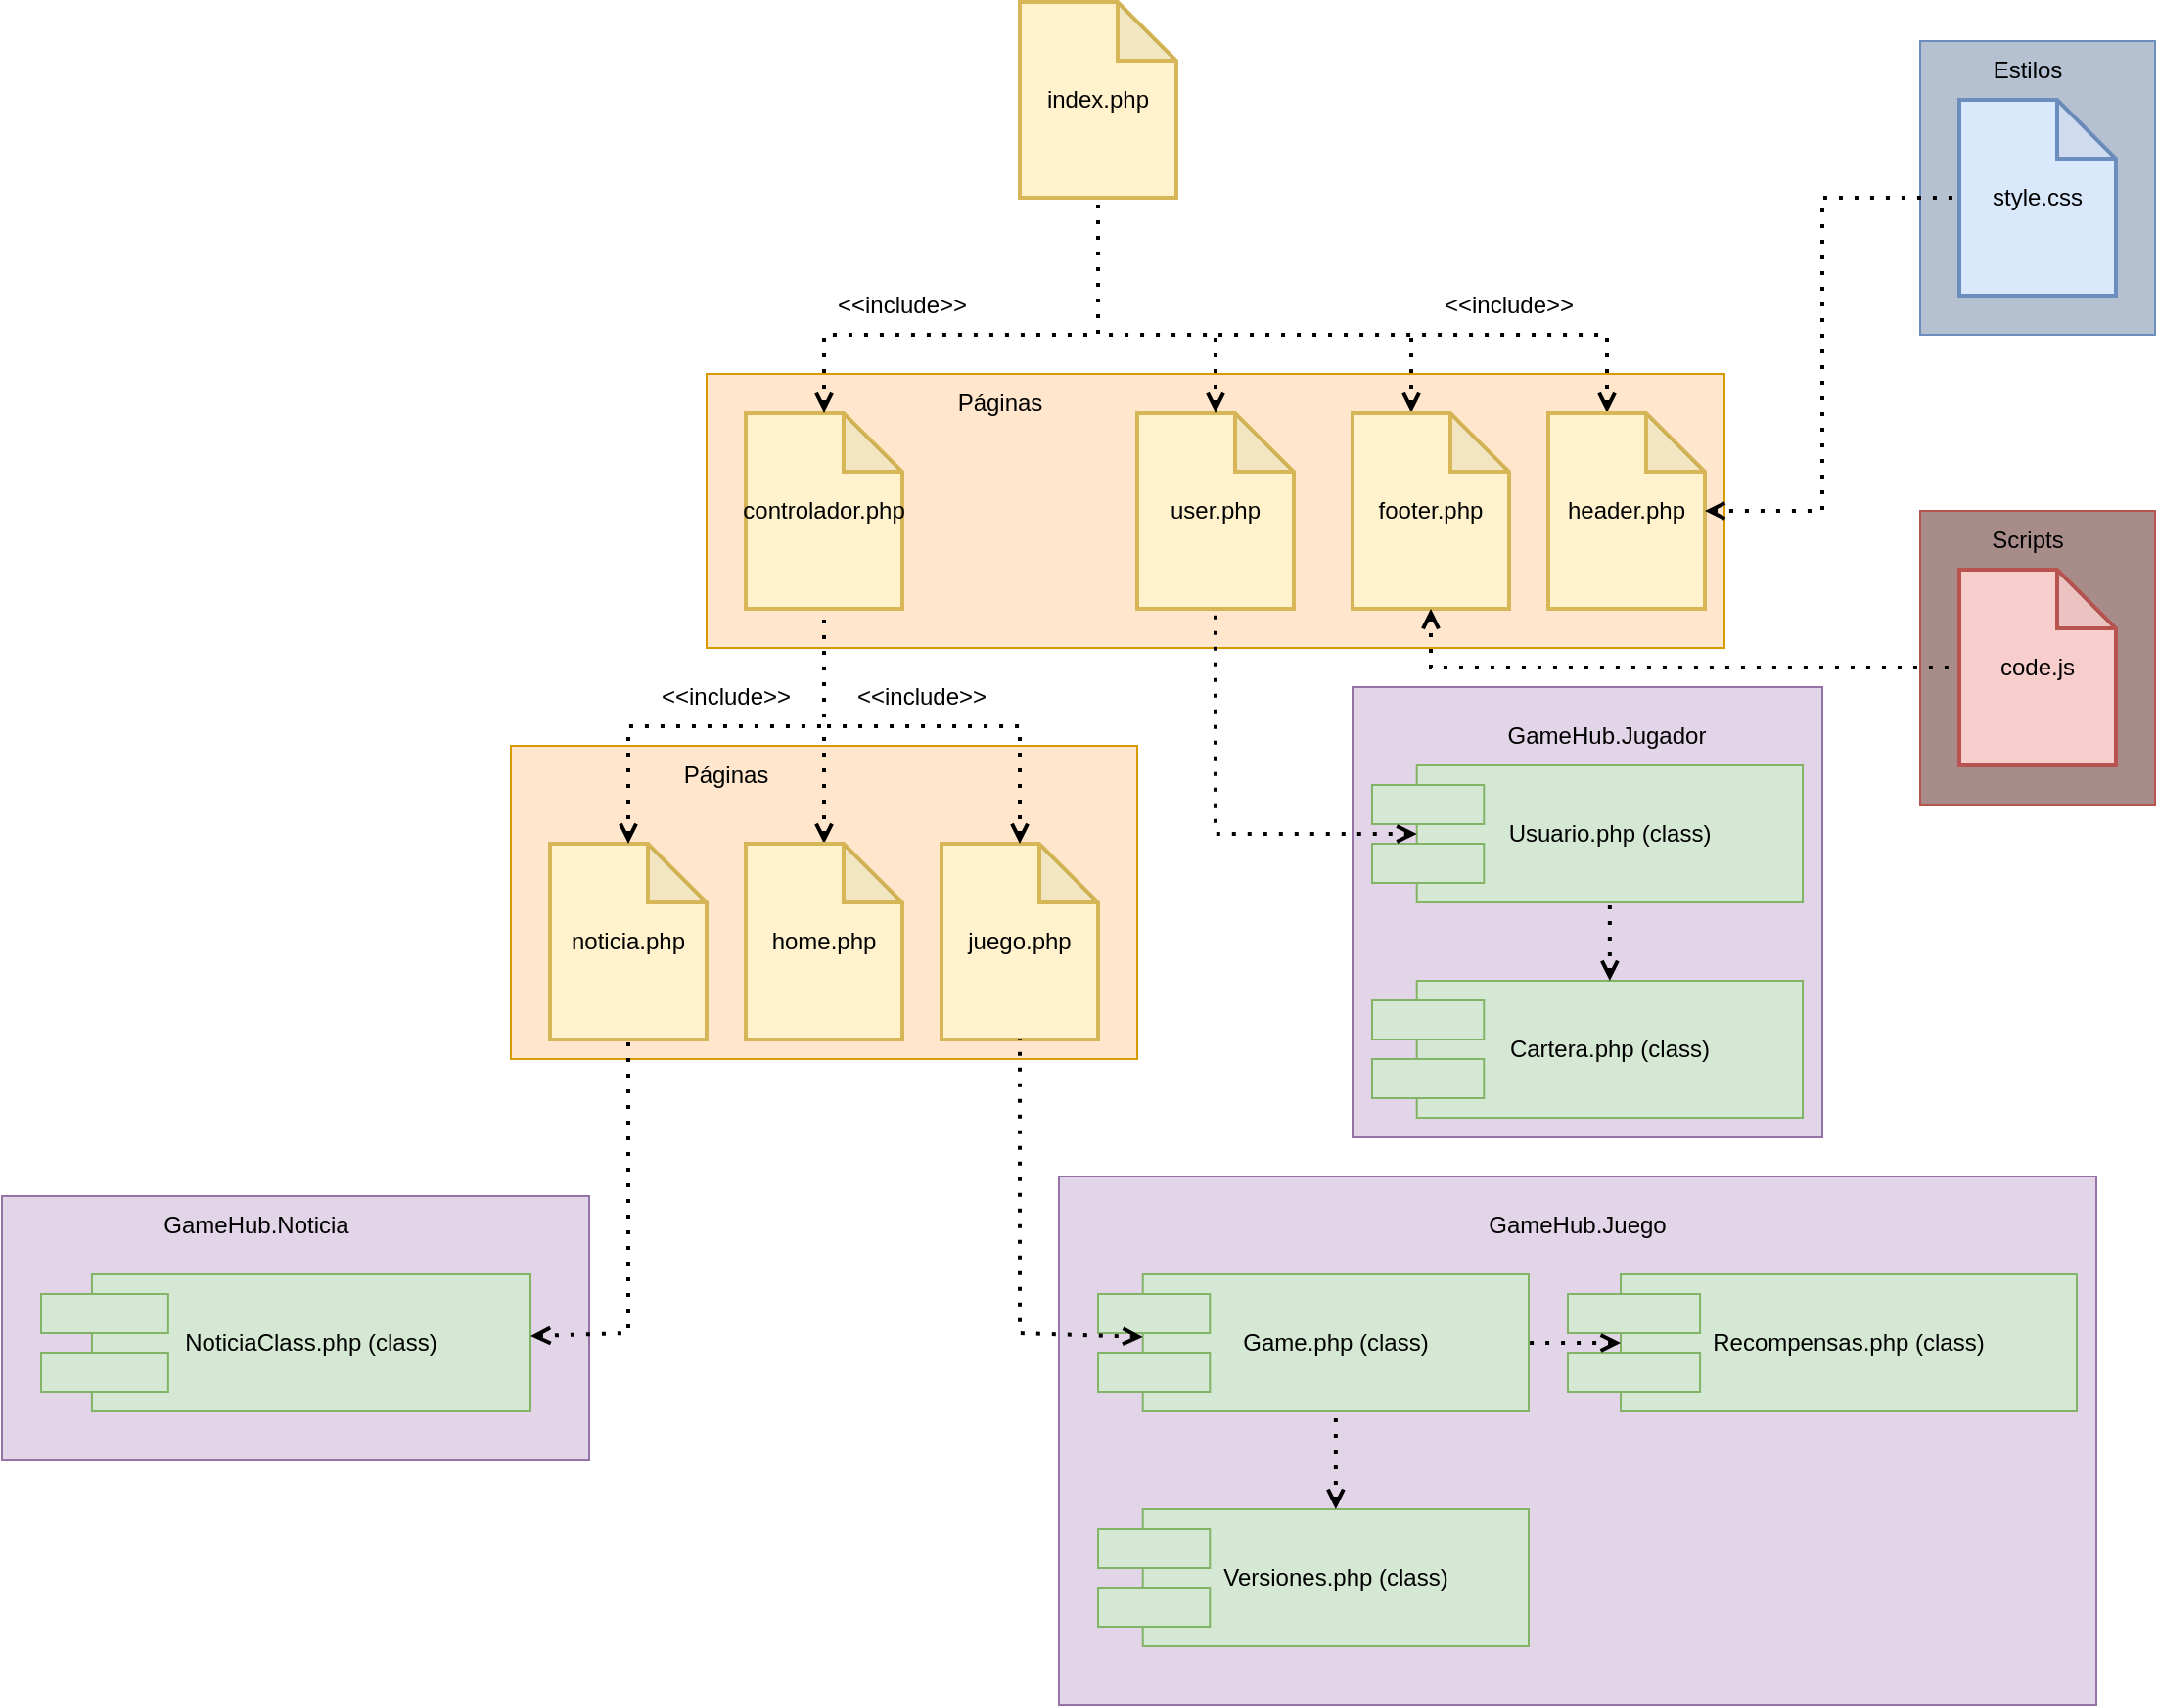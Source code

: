 <mxfile version="20.0.1" type="device"><diagram id="eMC-Yg3MLm0slYJ6OpYq" name="Page-1"><mxGraphModel dx="1853" dy="1972" grid="1" gridSize="10" guides="1" tooltips="1" connect="1" arrows="1" fold="1" page="1" pageScale="1" pageWidth="827" pageHeight="1169" math="0" shadow="0"><root><mxCell id="0"/><mxCell id="1" parent="0"/><mxCell id="hmX5EpJRW8ePnRjH34Wk-109" value="" style="rounded=0;whiteSpace=wrap;html=1;strokeWidth=1;fillColor=#A88C8A;strokeColor=#b85450;shadow=0;glass=0;" vertex="1" parent="1"><mxGeometry x="740" y="250" width="120" height="150" as="geometry"/></mxCell><mxCell id="hmX5EpJRW8ePnRjH34Wk-107" value="" style="rounded=0;whiteSpace=wrap;html=1;strokeWidth=1;fillColor=#B5C1D1;strokeColor=#6c8ebf;shadow=0;glass=0;" vertex="1" parent="1"><mxGeometry x="740" y="10" width="120" height="150" as="geometry"/></mxCell><mxCell id="hmX5EpJRW8ePnRjH34Wk-69" value="" style="rounded=0;whiteSpace=wrap;html=1;strokeWidth=1;fillColor=#e1d5e7;strokeColor=#9673a6;shadow=0;glass=0;" vertex="1" parent="1"><mxGeometry x="-240" y="600" width="300" height="135" as="geometry"/></mxCell><mxCell id="hmX5EpJRW8ePnRjH34Wk-67" value="" style="rounded=0;whiteSpace=wrap;html=1;strokeWidth=1;fillColor=#e1d5e7;strokeColor=#9673a6;shadow=0;glass=0;" vertex="1" parent="1"><mxGeometry x="300" y="590" width="530" height="270" as="geometry"/></mxCell><mxCell id="hmX5EpJRW8ePnRjH34Wk-63" value="" style="rounded=0;whiteSpace=wrap;html=1;strokeWidth=1;fillColor=#e1d5e7;strokeColor=#9673a6;shadow=0;glass=0;" vertex="1" parent="1"><mxGeometry x="450" y="340" width="240" height="230" as="geometry"/></mxCell><mxCell id="hmX5EpJRW8ePnRjH34Wk-21" value="" style="rounded=0;whiteSpace=wrap;html=1;strokeWidth=1;fillColor=#ffe6cc;strokeColor=#d79b00;shadow=0;glass=0;" vertex="1" parent="1"><mxGeometry x="20" y="370" width="320" height="160" as="geometry"/></mxCell><mxCell id="hmX5EpJRW8ePnRjH34Wk-10" value="" style="rounded=0;whiteSpace=wrap;html=1;strokeWidth=1;fillColor=#ffe6cc;strokeColor=#d79b00;shadow=0;glass=0;" vertex="1" parent="1"><mxGeometry x="120" y="180" width="520" height="140" as="geometry"/></mxCell><mxCell id="hmX5EpJRW8ePnRjH34Wk-1" value="index.php" style="shape=note;whiteSpace=wrap;html=1;backgroundOutline=1;darkOpacity=0.05;fillColor=#fff2cc;strokeColor=#d6b656;strokeWidth=2;" vertex="1" parent="1"><mxGeometry x="280" y="-10" width="80" height="100" as="geometry"/></mxCell><mxCell id="hmX5EpJRW8ePnRjH34Wk-3" value="controlador.php" style="shape=note;whiteSpace=wrap;html=1;backgroundOutline=1;darkOpacity=0.05;fillColor=#fff2cc;strokeColor=#d6b656;strokeWidth=2;" vertex="1" parent="1"><mxGeometry x="140" y="200" width="80" height="100" as="geometry"/></mxCell><mxCell id="hmX5EpJRW8ePnRjH34Wk-6" value="" style="endArrow=none;dashed=1;html=1;dashPattern=1 3;strokeWidth=2;rounded=0;startArrow=open;startFill=0;" edge="1" parent="1" target="hmX5EpJRW8ePnRjH34Wk-1"><mxGeometry width="50" height="50" relative="1" as="geometry"><mxPoint x="580" y="200" as="sourcePoint"/><mxPoint x="280" y="180" as="targetPoint"/><Array as="points"><mxPoint x="580" y="160"/><mxPoint x="420" y="160"/><mxPoint x="320" y="160"/></Array></mxGeometry></mxCell><mxCell id="hmX5EpJRW8ePnRjH34Wk-8" value="" style="endArrow=none;dashed=1;html=1;dashPattern=1 3;strokeWidth=2;rounded=0;startArrow=open;startFill=0;" edge="1" parent="1"><mxGeometry width="50" height="50" relative="1" as="geometry"><mxPoint x="480" y="200" as="sourcePoint"/><mxPoint x="480" y="160" as="targetPoint"/></mxGeometry></mxCell><mxCell id="hmX5EpJRW8ePnRjH34Wk-9" value="" style="endArrow=none;dashed=1;html=1;dashPattern=1 3;strokeWidth=2;rounded=0;startArrow=open;startFill=0;" edge="1" parent="1" source="hmX5EpJRW8ePnRjH34Wk-3"><mxGeometry width="50" height="50" relative="1" as="geometry"><mxPoint x="410" y="210.0" as="sourcePoint"/><mxPoint x="320" y="160" as="targetPoint"/><Array as="points"><mxPoint x="180" y="160"/></Array></mxGeometry></mxCell><mxCell id="hmX5EpJRW8ePnRjH34Wk-11" value="&amp;lt;&amp;lt;include&amp;gt;&amp;gt;" style="text;html=1;strokeColor=none;fillColor=none;align=center;verticalAlign=middle;whiteSpace=wrap;rounded=0;shadow=0;glass=0;" vertex="1" parent="1"><mxGeometry x="500" y="130" width="60" height="30" as="geometry"/></mxCell><mxCell id="hmX5EpJRW8ePnRjH34Wk-12" value="&amp;lt;&amp;lt;include&amp;gt;&amp;gt;" style="text;html=1;strokeColor=none;fillColor=none;align=center;verticalAlign=middle;whiteSpace=wrap;rounded=0;shadow=0;glass=0;" vertex="1" parent="1"><mxGeometry x="190" y="130" width="60" height="30" as="geometry"/></mxCell><mxCell id="hmX5EpJRW8ePnRjH34Wk-13" value="juego.php" style="shape=note;whiteSpace=wrap;html=1;backgroundOutline=1;darkOpacity=0.05;fillColor=#fff2cc;strokeColor=#d6b656;strokeWidth=2;" vertex="1" parent="1"><mxGeometry x="240" y="420" width="80" height="100" as="geometry"/></mxCell><mxCell id="hmX5EpJRW8ePnRjH34Wk-14" value="" style="endArrow=none;dashed=1;html=1;dashPattern=1 3;strokeWidth=2;rounded=0;startArrow=open;startFill=0;" edge="1" parent="1" source="hmX5EpJRW8ePnRjH34Wk-13" target="hmX5EpJRW8ePnRjH34Wk-3"><mxGeometry width="50" height="50" relative="1" as="geometry"><mxPoint x="120" y="450" as="sourcePoint"/><mxPoint x="260" y="410" as="targetPoint"/><Array as="points"><mxPoint x="280" y="360"/><mxPoint x="180" y="360"/></Array></mxGeometry></mxCell><mxCell id="hmX5EpJRW8ePnRjH34Wk-15" value="&amp;lt;&amp;lt;include&amp;gt;&amp;gt;" style="text;html=1;strokeColor=none;fillColor=none;align=center;verticalAlign=middle;whiteSpace=wrap;rounded=0;shadow=0;glass=0;" vertex="1" parent="1"><mxGeometry x="200" y="330" width="60" height="30" as="geometry"/></mxCell><mxCell id="hmX5EpJRW8ePnRjH34Wk-16" value="noticia.php" style="shape=note;whiteSpace=wrap;html=1;backgroundOutline=1;darkOpacity=0.05;fillColor=#fff2cc;strokeColor=#d6b656;strokeWidth=2;" vertex="1" parent="1"><mxGeometry x="40" y="420" width="80" height="100" as="geometry"/></mxCell><mxCell id="hmX5EpJRW8ePnRjH34Wk-17" value="" style="endArrow=none;dashed=1;html=1;dashPattern=1 3;strokeWidth=2;rounded=0;startArrow=open;startFill=0;" edge="1" parent="1" source="hmX5EpJRW8ePnRjH34Wk-18"><mxGeometry width="50" height="50" relative="1" as="geometry"><mxPoint x="190" y="380" as="sourcePoint"/><mxPoint x="180" y="360" as="targetPoint"/></mxGeometry></mxCell><mxCell id="hmX5EpJRW8ePnRjH34Wk-18" value="home.php" style="shape=note;whiteSpace=wrap;html=1;backgroundOutline=1;darkOpacity=0.05;fillColor=#fff2cc;strokeColor=#d6b656;strokeWidth=2;" vertex="1" parent="1"><mxGeometry x="140" y="420" width="80" height="100" as="geometry"/></mxCell><mxCell id="hmX5EpJRW8ePnRjH34Wk-19" value="" style="endArrow=none;dashed=1;html=1;dashPattern=1 3;strokeWidth=2;rounded=0;startArrow=open;startFill=0;" edge="1" parent="1" source="hmX5EpJRW8ePnRjH34Wk-16"><mxGeometry width="50" height="50" relative="1" as="geometry"><mxPoint x="190" y="410" as="sourcePoint"/><mxPoint x="180" y="360" as="targetPoint"/><Array as="points"><mxPoint x="80" y="360"/></Array></mxGeometry></mxCell><mxCell id="hmX5EpJRW8ePnRjH34Wk-20" value="&amp;lt;&amp;lt;include&amp;gt;&amp;gt;" style="text;html=1;strokeColor=none;fillColor=none;align=center;verticalAlign=middle;whiteSpace=wrap;rounded=0;shadow=0;glass=0;" vertex="1" parent="1"><mxGeometry x="100" y="330" width="60" height="30" as="geometry"/></mxCell><mxCell id="hmX5EpJRW8ePnRjH34Wk-26" value="" style="group;fillColor=none;strokeColor=none;" vertex="1" connectable="0" parent="1"><mxGeometry x="320" y="640" width="220" height="70" as="geometry"/></mxCell><mxCell id="hmX5EpJRW8ePnRjH34Wk-22" value="Game.php (class)" style="rounded=0;whiteSpace=wrap;html=1;shadow=0;glass=0;strokeWidth=1;fillColor=#d5e8d4;strokeColor=#82b366;" vertex="1" parent="hmX5EpJRW8ePnRjH34Wk-26"><mxGeometry x="22.86" width="197.14" height="70" as="geometry"/></mxCell><mxCell id="hmX5EpJRW8ePnRjH34Wk-23" value="" style="rounded=0;whiteSpace=wrap;html=1;shadow=0;glass=0;strokeWidth=1;fillColor=#d5e8d4;strokeColor=#82b366;" vertex="1" parent="hmX5EpJRW8ePnRjH34Wk-26"><mxGeometry y="10" width="57.14" height="20" as="geometry"/></mxCell><mxCell id="hmX5EpJRW8ePnRjH34Wk-25" value="" style="rounded=0;whiteSpace=wrap;html=1;shadow=0;glass=0;strokeWidth=1;fillColor=#d5e8d4;strokeColor=#82b366;" vertex="1" parent="hmX5EpJRW8ePnRjH34Wk-26"><mxGeometry y="40" width="57.143" height="20" as="geometry"/></mxCell><mxCell id="hmX5EpJRW8ePnRjH34Wk-27" value="" style="group;fillColor=none;strokeColor=none;" vertex="1" connectable="0" parent="1"><mxGeometry x="-220" y="640" width="280" height="105" as="geometry"/></mxCell><mxCell id="hmX5EpJRW8ePnRjH34Wk-28" value="NoticiaClass.php (class)" style="rounded=0;whiteSpace=wrap;html=1;shadow=0;glass=0;strokeWidth=1;fillColor=#d5e8d4;strokeColor=#82b366;" vertex="1" parent="hmX5EpJRW8ePnRjH34Wk-27"><mxGeometry x="25.977" width="224.023" height="70" as="geometry"/></mxCell><mxCell id="hmX5EpJRW8ePnRjH34Wk-29" value="" style="rounded=0;whiteSpace=wrap;html=1;shadow=0;glass=0;strokeWidth=1;fillColor=#d5e8d4;strokeColor=#82b366;" vertex="1" parent="hmX5EpJRW8ePnRjH34Wk-27"><mxGeometry y="10" width="64.932" height="20" as="geometry"/></mxCell><mxCell id="hmX5EpJRW8ePnRjH34Wk-30" value="" style="rounded=0;whiteSpace=wrap;html=1;shadow=0;glass=0;strokeWidth=1;fillColor=#d5e8d4;strokeColor=#82b366;" vertex="1" parent="hmX5EpJRW8ePnRjH34Wk-27"><mxGeometry y="40" width="64.935" height="20" as="geometry"/></mxCell><mxCell id="hmX5EpJRW8ePnRjH34Wk-31" value="" style="group;fillColor=none;strokeColor=none;" vertex="1" connectable="0" parent="1"><mxGeometry x="320" y="760" width="220" height="70" as="geometry"/></mxCell><mxCell id="hmX5EpJRW8ePnRjH34Wk-32" value="Versiones.php (class)" style="rounded=0;whiteSpace=wrap;html=1;shadow=0;glass=0;strokeWidth=1;fillColor=#d5e8d4;strokeColor=#82b366;" vertex="1" parent="hmX5EpJRW8ePnRjH34Wk-31"><mxGeometry x="22.86" width="197.14" height="70" as="geometry"/></mxCell><mxCell id="hmX5EpJRW8ePnRjH34Wk-33" value="" style="rounded=0;whiteSpace=wrap;html=1;shadow=0;glass=0;strokeWidth=1;fillColor=#d5e8d4;strokeColor=#82b366;" vertex="1" parent="hmX5EpJRW8ePnRjH34Wk-31"><mxGeometry y="10" width="57.14" height="20" as="geometry"/></mxCell><mxCell id="hmX5EpJRW8ePnRjH34Wk-34" value="" style="rounded=0;whiteSpace=wrap;html=1;shadow=0;glass=0;strokeWidth=1;fillColor=#d5e8d4;strokeColor=#82b366;" vertex="1" parent="hmX5EpJRW8ePnRjH34Wk-31"><mxGeometry y="40" width="57.143" height="20" as="geometry"/></mxCell><mxCell id="hmX5EpJRW8ePnRjH34Wk-35" value="" style="group;fillColor=none;strokeColor=none;" vertex="1" connectable="0" parent="1"><mxGeometry x="560" y="640" width="260" height="70" as="geometry"/></mxCell><mxCell id="hmX5EpJRW8ePnRjH34Wk-36" value="Recompensas.php (class)" style="rounded=0;whiteSpace=wrap;html=1;shadow=0;glass=0;strokeWidth=1;fillColor=#d5e8d4;strokeColor=#82b366;" vertex="1" parent="hmX5EpJRW8ePnRjH34Wk-35"><mxGeometry x="27.016" width="232.984" height="70" as="geometry"/></mxCell><mxCell id="hmX5EpJRW8ePnRjH34Wk-37" value="" style="rounded=0;whiteSpace=wrap;html=1;shadow=0;glass=0;strokeWidth=1;fillColor=#d5e8d4;strokeColor=#82b366;" vertex="1" parent="hmX5EpJRW8ePnRjH34Wk-35"><mxGeometry y="10" width="67.529" height="20" as="geometry"/></mxCell><mxCell id="hmX5EpJRW8ePnRjH34Wk-38" value="" style="rounded=0;whiteSpace=wrap;html=1;shadow=0;glass=0;strokeWidth=1;fillColor=#d5e8d4;strokeColor=#82b366;" vertex="1" parent="hmX5EpJRW8ePnRjH34Wk-35"><mxGeometry y="40" width="67.532" height="20" as="geometry"/></mxCell><mxCell id="hmX5EpJRW8ePnRjH34Wk-39" value="user.php" style="shape=note;whiteSpace=wrap;html=1;backgroundOutline=1;darkOpacity=0.05;fillColor=#fff2cc;strokeColor=#d6b656;strokeWidth=2;" vertex="1" parent="1"><mxGeometry x="340" y="200" width="80" height="100" as="geometry"/></mxCell><mxCell id="hmX5EpJRW8ePnRjH34Wk-40" value="" style="endArrow=none;dashed=1;html=1;dashPattern=1 3;strokeWidth=2;rounded=0;startArrow=open;startFill=0;" edge="1" parent="1" source="hmX5EpJRW8ePnRjH34Wk-39"><mxGeometry width="50" height="50" relative="1" as="geometry"><mxPoint x="490" y="210" as="sourcePoint"/><mxPoint x="380" y="160" as="targetPoint"/></mxGeometry></mxCell><mxCell id="hmX5EpJRW8ePnRjH34Wk-41" value="" style="group;fillColor=none;strokeColor=none;" vertex="1" connectable="0" parent="1"><mxGeometry x="460" y="380" width="220" height="70" as="geometry"/></mxCell><mxCell id="hmX5EpJRW8ePnRjH34Wk-42" value="Usuario.php (class)" style="rounded=0;whiteSpace=wrap;html=1;shadow=0;glass=0;strokeWidth=1;fillColor=#d5e8d4;strokeColor=#82b366;" vertex="1" parent="hmX5EpJRW8ePnRjH34Wk-41"><mxGeometry x="22.86" width="197.14" height="70" as="geometry"/></mxCell><mxCell id="hmX5EpJRW8ePnRjH34Wk-43" value="" style="rounded=0;whiteSpace=wrap;html=1;shadow=0;glass=0;strokeWidth=1;fillColor=#d5e8d4;strokeColor=#82b366;" vertex="1" parent="hmX5EpJRW8ePnRjH34Wk-41"><mxGeometry y="10" width="57.14" height="20" as="geometry"/></mxCell><mxCell id="hmX5EpJRW8ePnRjH34Wk-44" value="" style="rounded=0;whiteSpace=wrap;html=1;shadow=0;glass=0;strokeWidth=1;fillColor=#d5e8d4;strokeColor=#82b366;" vertex="1" parent="hmX5EpJRW8ePnRjH34Wk-41"><mxGeometry y="40" width="57.143" height="20" as="geometry"/></mxCell><mxCell id="hmX5EpJRW8ePnRjH34Wk-45" value="" style="group;fillColor=none;strokeColor=none;" vertex="1" connectable="0" parent="1"><mxGeometry x="460" y="490" width="220" height="70" as="geometry"/></mxCell><mxCell id="hmX5EpJRW8ePnRjH34Wk-46" value="Cartera.php (class)" style="rounded=0;whiteSpace=wrap;html=1;shadow=0;glass=0;strokeWidth=1;fillColor=#d5e8d4;strokeColor=#82b366;" vertex="1" parent="hmX5EpJRW8ePnRjH34Wk-45"><mxGeometry x="22.86" width="197.14" height="70" as="geometry"/></mxCell><mxCell id="hmX5EpJRW8ePnRjH34Wk-47" value="" style="rounded=0;whiteSpace=wrap;html=1;shadow=0;glass=0;strokeWidth=1;fillColor=#d5e8d4;strokeColor=#82b366;" vertex="1" parent="hmX5EpJRW8ePnRjH34Wk-45"><mxGeometry y="10" width="57.14" height="20" as="geometry"/></mxCell><mxCell id="hmX5EpJRW8ePnRjH34Wk-48" value="" style="rounded=0;whiteSpace=wrap;html=1;shadow=0;glass=0;strokeWidth=1;fillColor=#d5e8d4;strokeColor=#82b366;" vertex="1" parent="hmX5EpJRW8ePnRjH34Wk-45"><mxGeometry y="40" width="57.143" height="20" as="geometry"/></mxCell><mxCell id="hmX5EpJRW8ePnRjH34Wk-64" value="GameHub.Jugador" style="text;html=1;strokeColor=none;fillColor=none;align=center;verticalAlign=middle;whiteSpace=wrap;rounded=0;shadow=0;glass=0;" vertex="1" parent="1"><mxGeometry x="515" y="350" width="130" height="30" as="geometry"/></mxCell><mxCell id="hmX5EpJRW8ePnRjH34Wk-65" value="Páginas" style="text;html=1;strokeColor=none;fillColor=none;align=center;verticalAlign=middle;whiteSpace=wrap;rounded=0;shadow=0;glass=0;" vertex="1" parent="1"><mxGeometry x="100" y="370" width="60" height="30" as="geometry"/></mxCell><mxCell id="hmX5EpJRW8ePnRjH34Wk-66" value="Páginas" style="text;html=1;strokeColor=none;fillColor=none;align=center;verticalAlign=middle;whiteSpace=wrap;rounded=0;shadow=0;glass=0;" vertex="1" parent="1"><mxGeometry x="240" y="180" width="60" height="30" as="geometry"/></mxCell><mxCell id="hmX5EpJRW8ePnRjH34Wk-68" value="GameHub.Juego" style="text;html=1;strokeColor=none;fillColor=none;align=center;verticalAlign=middle;whiteSpace=wrap;rounded=0;shadow=0;glass=0;" vertex="1" parent="1"><mxGeometry x="500" y="600" width="130" height="30" as="geometry"/></mxCell><mxCell id="hmX5EpJRW8ePnRjH34Wk-71" value="GameHub.Noticia" style="text;html=1;strokeColor=none;fillColor=none;align=center;verticalAlign=middle;whiteSpace=wrap;rounded=0;shadow=0;glass=0;" vertex="1" parent="1"><mxGeometry x="-175" y="600" width="130" height="30" as="geometry"/></mxCell><mxCell id="hmX5EpJRW8ePnRjH34Wk-74" value="" style="endArrow=none;dashed=1;html=1;dashPattern=1 3;strokeWidth=2;rounded=0;startArrow=open;startFill=0;" edge="1" parent="1" source="hmX5EpJRW8ePnRjH34Wk-28" target="hmX5EpJRW8ePnRjH34Wk-16"><mxGeometry width="50" height="50" relative="1" as="geometry"><mxPoint x="90" y="430" as="sourcePoint"/><mxPoint x="190" y="370" as="targetPoint"/><Array as="points"><mxPoint x="80" y="670"/></Array></mxGeometry></mxCell><mxCell id="hmX5EpJRW8ePnRjH34Wk-77" value="" style="endArrow=none;dashed=1;html=1;dashPattern=1 3;strokeWidth=2;rounded=0;startArrow=open;startFill=0;" edge="1" parent="1" source="hmX5EpJRW8ePnRjH34Wk-22" target="hmX5EpJRW8ePnRjH34Wk-13"><mxGeometry width="50" height="50" relative="1" as="geometry"><mxPoint x="80" y="710" as="sourcePoint"/><mxPoint x="100" y="540" as="targetPoint"/><Array as="points"><mxPoint x="280" y="670"/></Array></mxGeometry></mxCell><mxCell id="hmX5EpJRW8ePnRjH34Wk-80" value="" style="endArrow=none;dashed=1;html=1;dashPattern=1 3;strokeWidth=2;rounded=0;startArrow=open;startFill=0;" edge="1" parent="1" source="hmX5EpJRW8ePnRjH34Wk-32" target="hmX5EpJRW8ePnRjH34Wk-22"><mxGeometry width="50" height="50" relative="1" as="geometry"><mxPoint x="352.86" y="681.947" as="sourcePoint"/><mxPoint x="290" y="530" as="targetPoint"/><Array as="points"/></mxGeometry></mxCell><mxCell id="hmX5EpJRW8ePnRjH34Wk-81" value="" style="endArrow=none;dashed=1;html=1;dashPattern=1 3;strokeWidth=2;rounded=0;startArrow=open;startFill=0;" edge="1" parent="1" source="hmX5EpJRW8ePnRjH34Wk-36" target="hmX5EpJRW8ePnRjH34Wk-22"><mxGeometry width="50" height="50" relative="1" as="geometry"><mxPoint x="451.43" y="770" as="sourcePoint"/><mxPoint x="451.43" y="720" as="targetPoint"/><Array as="points"/></mxGeometry></mxCell><mxCell id="hmX5EpJRW8ePnRjH34Wk-82" value="" style="endArrow=none;dashed=1;html=1;dashPattern=1 3;strokeWidth=2;rounded=0;startArrow=open;startFill=0;" edge="1" parent="1" source="hmX5EpJRW8ePnRjH34Wk-42" target="hmX5EpJRW8ePnRjH34Wk-39"><mxGeometry width="50" height="50" relative="1" as="geometry"><mxPoint x="352.86" y="681.947" as="sourcePoint"/><mxPoint x="290" y="530" as="targetPoint"/><Array as="points"><mxPoint x="380" y="415"/></Array></mxGeometry></mxCell><mxCell id="hmX5EpJRW8ePnRjH34Wk-83" value="" style="endArrow=none;dashed=1;html=1;dashPattern=1 3;strokeWidth=2;rounded=0;startArrow=open;startFill=0;" edge="1" parent="1" source="hmX5EpJRW8ePnRjH34Wk-46" target="hmX5EpJRW8ePnRjH34Wk-42"><mxGeometry width="50" height="50" relative="1" as="geometry"><mxPoint x="451.43" y="770" as="sourcePoint"/><mxPoint x="451.43" y="720" as="targetPoint"/><Array as="points"/></mxGeometry></mxCell><mxCell id="hmX5EpJRW8ePnRjH34Wk-105" value="style.css" style="shape=note;whiteSpace=wrap;html=1;backgroundOutline=1;darkOpacity=0.05;fillColor=#dae8fc;strokeColor=#6c8ebf;strokeWidth=2;" vertex="1" parent="1"><mxGeometry x="760" y="40" width="80" height="100" as="geometry"/></mxCell><mxCell id="hmX5EpJRW8ePnRjH34Wk-106" value="code.js" style="shape=note;whiteSpace=wrap;html=1;backgroundOutline=1;darkOpacity=0.05;fillColor=#f8cecc;strokeColor=#b85450;strokeWidth=2;" vertex="1" parent="1"><mxGeometry x="760" y="280" width="80" height="100" as="geometry"/></mxCell><mxCell id="hmX5EpJRW8ePnRjH34Wk-108" value="Estilos" style="text;html=1;strokeColor=none;fillColor=none;align=center;verticalAlign=middle;whiteSpace=wrap;rounded=0;shadow=0;glass=0;" vertex="1" parent="1"><mxGeometry x="765" y="10" width="60" height="30" as="geometry"/></mxCell><mxCell id="hmX5EpJRW8ePnRjH34Wk-110" value="Scripts" style="text;html=1;strokeColor=none;fillColor=none;align=center;verticalAlign=middle;whiteSpace=wrap;rounded=0;shadow=0;glass=0;" vertex="1" parent="1"><mxGeometry x="765" y="250" width="60" height="30" as="geometry"/></mxCell><mxCell id="hmX5EpJRW8ePnRjH34Wk-111" value="footer.php" style="shape=note;whiteSpace=wrap;html=1;backgroundOutline=1;darkOpacity=0.05;fillColor=#fff2cc;strokeColor=#d6b656;strokeWidth=2;" vertex="1" parent="1"><mxGeometry x="450" y="200" width="80" height="100" as="geometry"/></mxCell><mxCell id="hmX5EpJRW8ePnRjH34Wk-112" value="header.php" style="shape=note;whiteSpace=wrap;html=1;backgroundOutline=1;darkOpacity=0.05;fillColor=#fff2cc;strokeColor=#d6b656;strokeWidth=2;" vertex="1" parent="1"><mxGeometry x="550" y="200" width="80" height="100" as="geometry"/></mxCell><mxCell id="hmX5EpJRW8ePnRjH34Wk-113" value="" style="endArrow=none;dashed=1;html=1;dashPattern=1 3;strokeWidth=2;rounded=0;startArrow=open;startFill=0;" edge="1" parent="1" source="hmX5EpJRW8ePnRjH34Wk-111" target="hmX5EpJRW8ePnRjH34Wk-106"><mxGeometry width="50" height="50" relative="1" as="geometry"><mxPoint x="591.43" y="500" as="sourcePoint"/><mxPoint x="591.43" y="460" as="targetPoint"/><Array as="points"><mxPoint x="490" y="330"/></Array></mxGeometry></mxCell><mxCell id="hmX5EpJRW8ePnRjH34Wk-114" value="" style="endArrow=none;dashed=1;html=1;dashPattern=1 3;strokeWidth=2;rounded=0;startArrow=open;startFill=0;" edge="1" parent="1" source="hmX5EpJRW8ePnRjH34Wk-112" target="hmX5EpJRW8ePnRjH34Wk-105"><mxGeometry width="50" height="50" relative="1" as="geometry"><mxPoint x="490.0" y="210.0" as="sourcePoint"/><mxPoint x="490.0" y="170.0" as="targetPoint"/><Array as="points"><mxPoint x="690" y="250"/><mxPoint x="690" y="90"/></Array></mxGeometry></mxCell></root></mxGraphModel></diagram></mxfile>